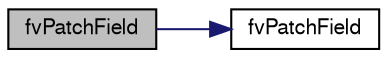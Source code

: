 digraph "fvPatchField"
{
  bgcolor="transparent";
  edge [fontname="FreeSans",fontsize="10",labelfontname="FreeSans",labelfontsize="10"];
  node [fontname="FreeSans",fontsize="10",shape=record];
  rankdir="LR";
  Node4 [label="fvPatchField",height=0.2,width=0.4,color="black", fillcolor="grey75", style="filled", fontcolor="black"];
  Node4 -> Node5 [color="midnightblue",fontsize="10",style="solid",fontname="FreeSans"];
  Node5 [label="fvPatchField",height=0.2,width=0.4,color="black",URL="$a22354.html#af9f99709a1cb4854ac4bd4ea8b02f83c",tooltip="Construct from patch and internal field. "];
}
